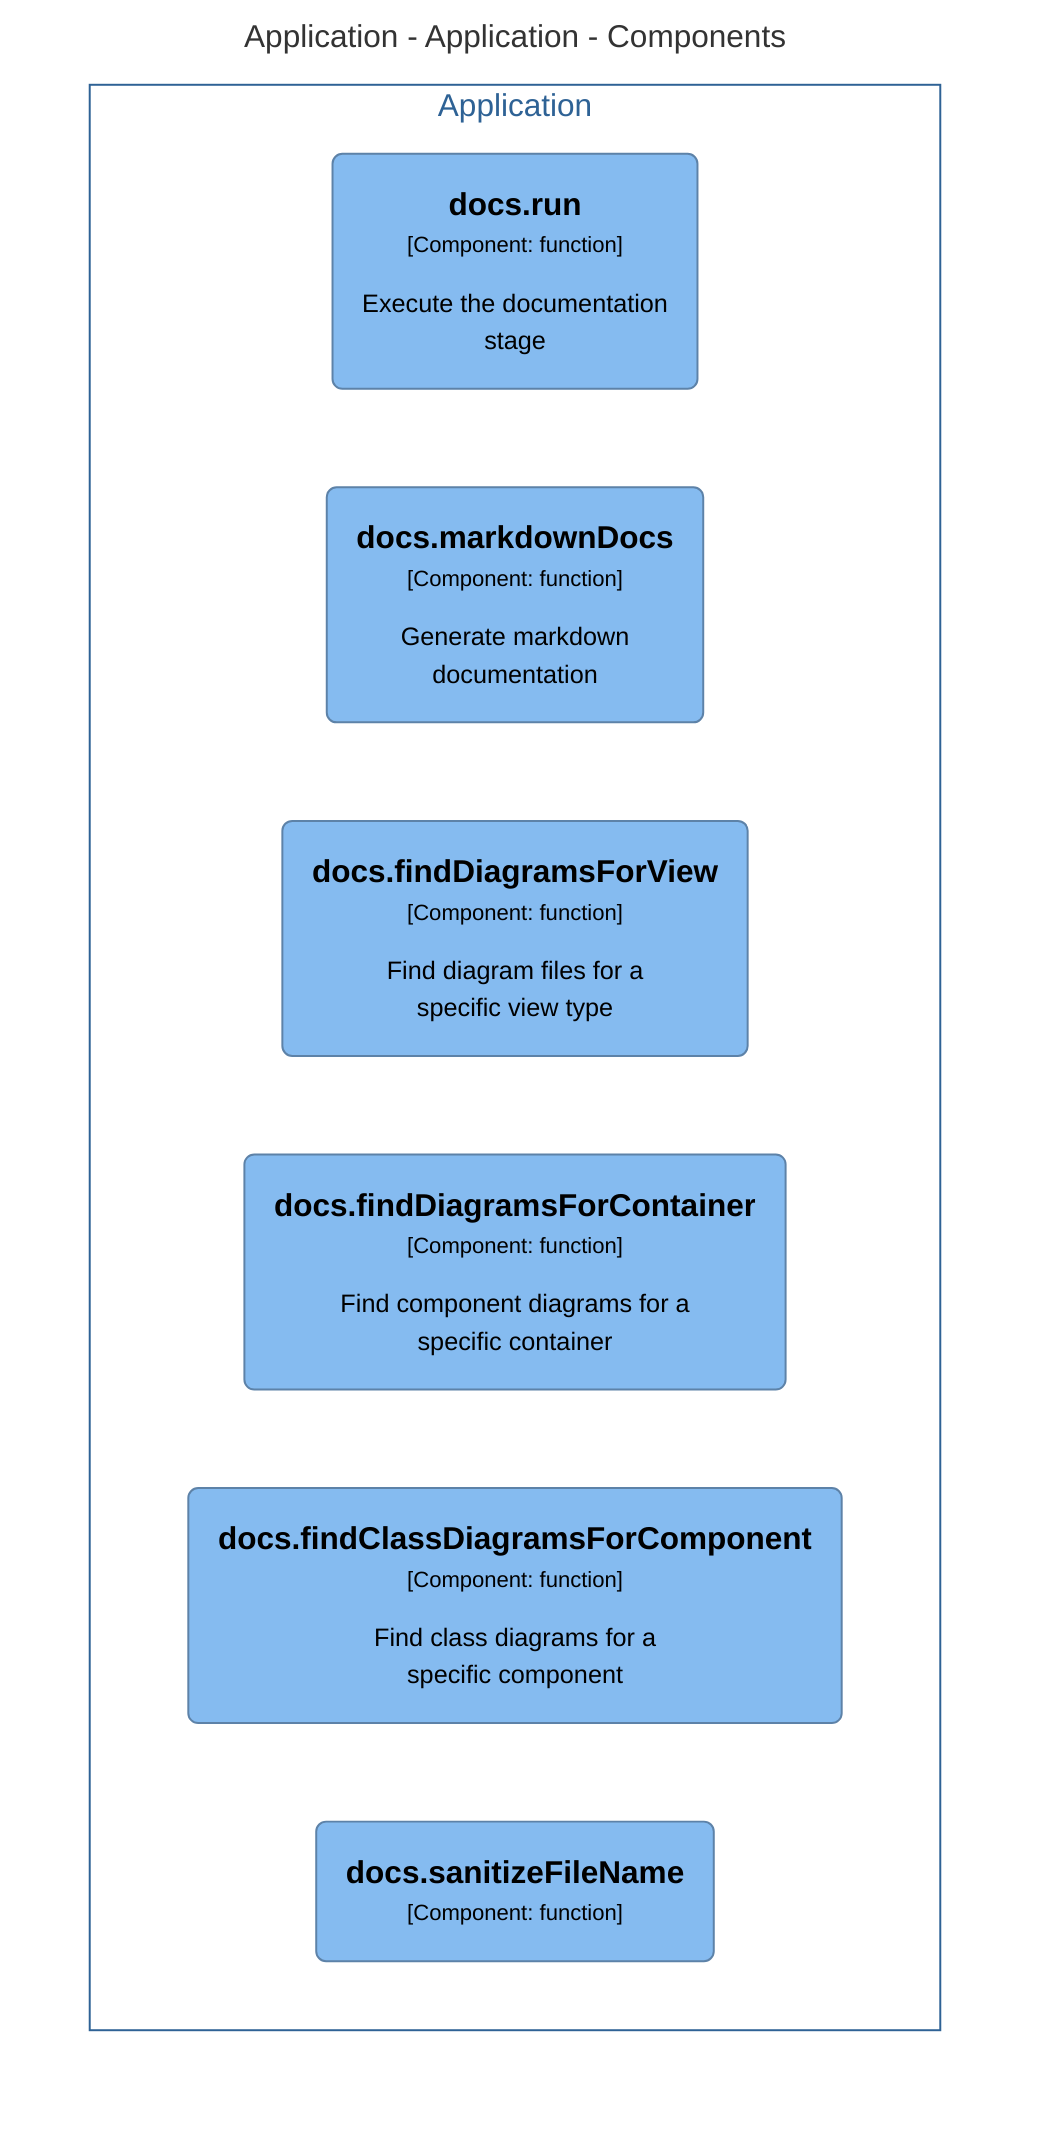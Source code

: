 graph TB
  linkStyle default fill:#ffffff

  subgraph diagram ["Application - Application - Components"]
    style diagram fill:#ffffff,stroke:#ffffff

    subgraph 8 ["Application"]
      style 8 fill:#ffffff,stroke:#2e6295,color:#2e6295

      33("<div style='font-weight: bold'>docs.run</div><div style='font-size: 70%; margin-top: 0px'>[Component: function]</div><div style='font-size: 80%; margin-top:10px'>Execute the documentation<br />stage</div>")
      style 33 fill:#85bbf0,stroke:#5d82a8,color:#000000
      76("<div style='font-weight: bold'>docs.markdownDocs</div><div style='font-size: 70%; margin-top: 0px'>[Component: function]</div><div style='font-size: 80%; margin-top:10px'>Generate markdown<br />documentation</div>")
      style 76 fill:#85bbf0,stroke:#5d82a8,color:#000000
      77("<div style='font-weight: bold'>docs.findDiagramsForView</div><div style='font-size: 70%; margin-top: 0px'>[Component: function]</div><div style='font-size: 80%; margin-top:10px'>Find diagram files for a<br />specific view type</div>")
      style 77 fill:#85bbf0,stroke:#5d82a8,color:#000000
      78("<div style='font-weight: bold'>docs.findDiagramsForContainer</div><div style='font-size: 70%; margin-top: 0px'>[Component: function]</div><div style='font-size: 80%; margin-top:10px'>Find component diagrams for a<br />specific container</div>")
      style 78 fill:#85bbf0,stroke:#5d82a8,color:#000000
      79("<div style='font-weight: bold'>docs.findClassDiagramsForComponent</div><div style='font-size: 70%; margin-top: 0px'>[Component: function]</div><div style='font-size: 80%; margin-top:10px'>Find class diagrams for a<br />specific component</div>")
      style 79 fill:#85bbf0,stroke:#5d82a8,color:#000000
      80("<div style='font-weight: bold'>docs.sanitizeFileName</div><div style='font-size: 70%; margin-top: 0px'>[Component: function]</div>")
      style 80 fill:#85bbf0,stroke:#5d82a8,color:#000000
    end

  end
